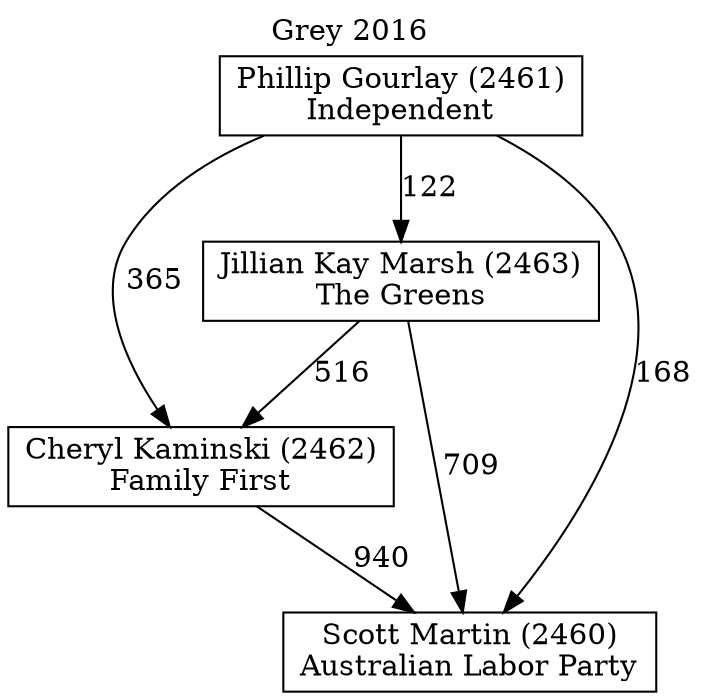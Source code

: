 // House preference flow
digraph "Scott Martin (2460)_Grey_2016" {
	graph [label="Grey 2016" labelloc=t mclimit=10]
	node [shape=box]
	"Cheryl Kaminski (2462)" [label="Cheryl Kaminski (2462)
Family First"]
	"Jillian Kay Marsh (2463)" [label="Jillian Kay Marsh (2463)
The Greens"]
	"Phillip Gourlay (2461)" [label="Phillip Gourlay (2461)
Independent"]
	"Scott Martin (2460)" [label="Scott Martin (2460)
Australian Labor Party"]
	"Cheryl Kaminski (2462)" -> "Scott Martin (2460)" [label=940]
	"Jillian Kay Marsh (2463)" -> "Cheryl Kaminski (2462)" [label=516]
	"Jillian Kay Marsh (2463)" -> "Scott Martin (2460)" [label=709]
	"Phillip Gourlay (2461)" -> "Cheryl Kaminski (2462)" [label=365]
	"Phillip Gourlay (2461)" -> "Jillian Kay Marsh (2463)" [label=122]
	"Phillip Gourlay (2461)" -> "Scott Martin (2460)" [label=168]
}
